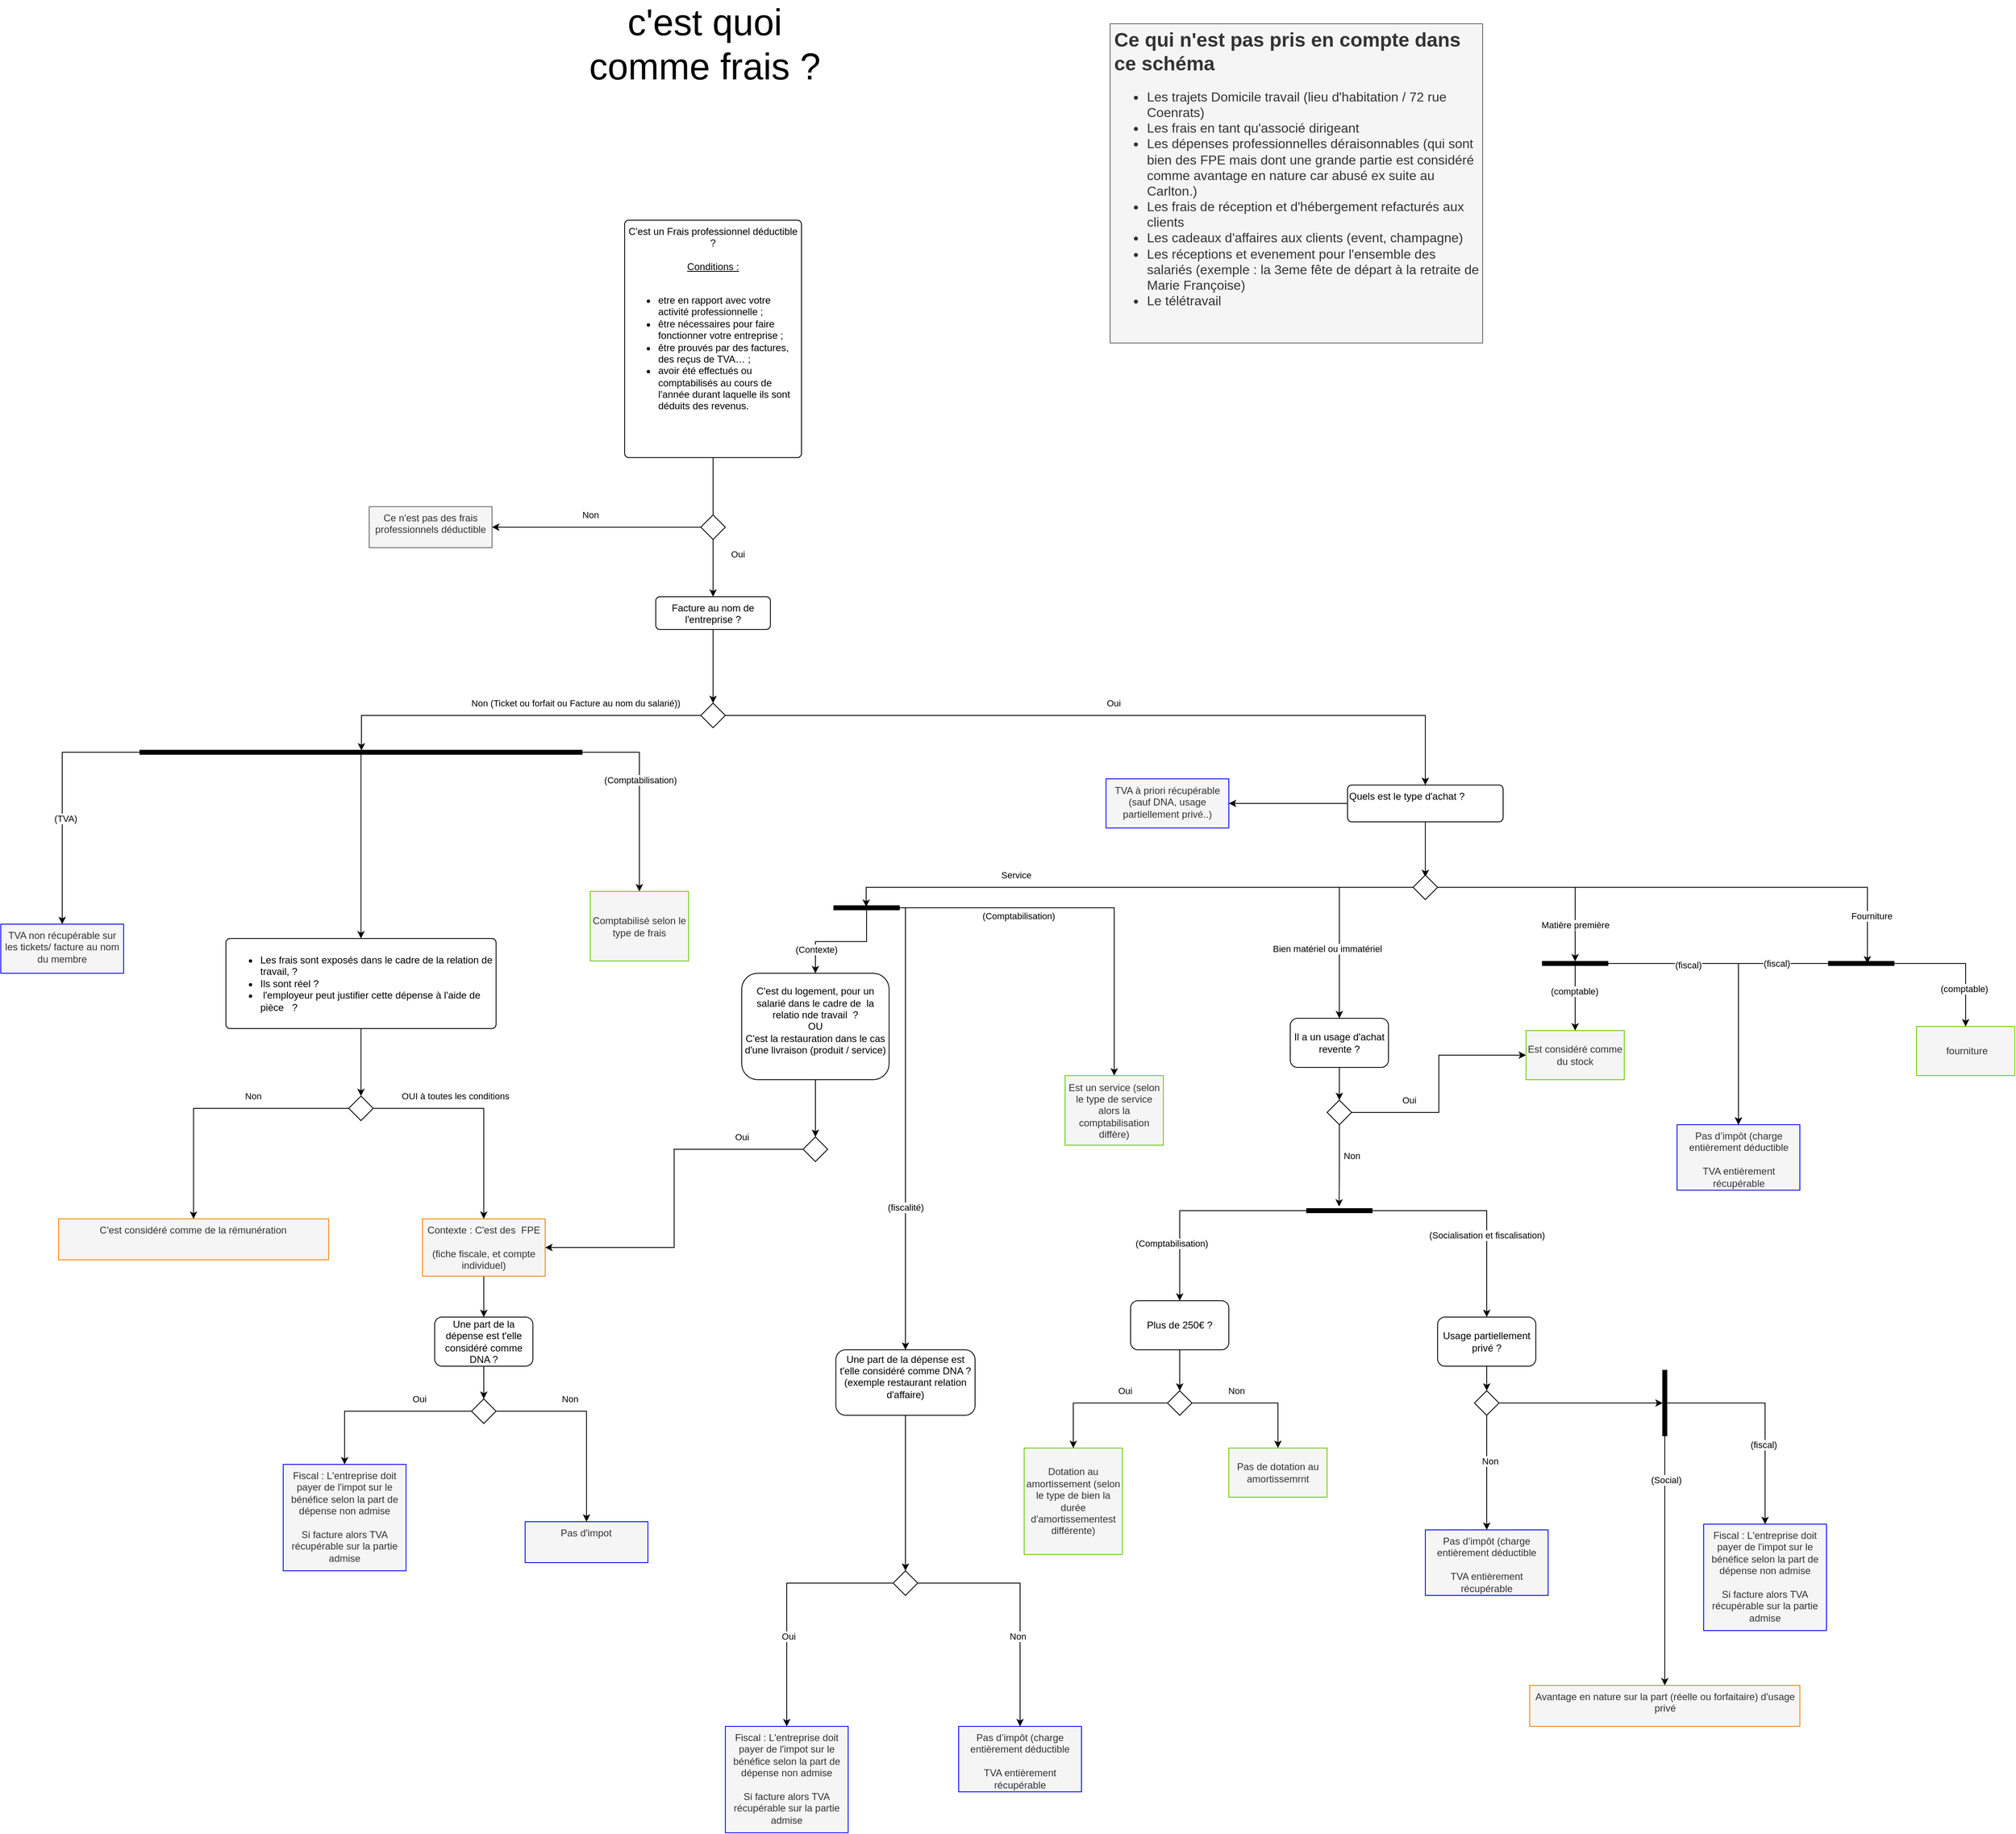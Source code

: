 <mxfile version="21.0.10" type="github">
  <diagram name="Page-1" id="Cz1DcCV8kcju5Lz9-Ll6">
    <mxGraphModel dx="3079" dy="2370" grid="1" gridSize="10" guides="1" tooltips="1" connect="1" arrows="1" fold="1" page="1" pageScale="1" pageWidth="827" pageHeight="1169" math="0" shadow="0">
      <root>
        <mxCell id="0" />
        <mxCell id="1" parent="0" />
        <mxCell id="Hf8lr7uTCe2eLLUQD9QN-1" value="&lt;font style=&quot;font-size: 45px;&quot;&gt;c&#39;est quoi comme frais ? &lt;/font&gt;" style="text;html=1;strokeColor=none;fillColor=none;align=center;verticalAlign=middle;whiteSpace=wrap;rounded=0;" vertex="1" parent="1">
          <mxGeometry x="250" y="-200" width="300" height="30" as="geometry" />
        </mxCell>
        <mxCell id="Hf8lr7uTCe2eLLUQD9QN-7" style="edgeStyle=orthogonalEdgeStyle;rounded=0;orthogonalLoop=1;jettySize=auto;html=1;entryX=0.5;entryY=0;entryDx=0;entryDy=0;" edge="1" parent="1" source="Hf8lr7uTCe2eLLUQD9QN-86" target="Hf8lr7uTCe2eLLUQD9QN-6">
          <mxGeometry relative="1" as="geometry" />
        </mxCell>
        <mxCell id="Hf8lr7uTCe2eLLUQD9QN-42" style="edgeStyle=orthogonalEdgeStyle;rounded=0;orthogonalLoop=1;jettySize=auto;html=1;exitX=1;exitY=0.5;exitDx=0;exitDy=0;" edge="1" parent="1" source="Hf8lr7uTCe2eLLUQD9QN-3" target="Hf8lr7uTCe2eLLUQD9QN-41">
          <mxGeometry relative="1" as="geometry" />
        </mxCell>
        <mxCell id="Hf8lr7uTCe2eLLUQD9QN-43" value="Oui" style="edgeLabel;html=1;align=center;verticalAlign=middle;resizable=0;points=[];" vertex="1" connectable="0" parent="Hf8lr7uTCe2eLLUQD9QN-42">
          <mxGeometry x="0.007" y="3" relative="1" as="geometry">
            <mxPoint y="-12" as="offset" />
          </mxGeometry>
        </mxCell>
        <mxCell id="Hf8lr7uTCe2eLLUQD9QN-3" value="" style="rhombus;" vertex="1" parent="1">
          <mxGeometry x="395" y="620" width="30" height="30" as="geometry" />
        </mxCell>
        <mxCell id="Hf8lr7uTCe2eLLUQD9QN-22" value="" style="edgeStyle=orthogonalEdgeStyle;rounded=0;orthogonalLoop=1;jettySize=auto;html=1;" edge="1" parent="1" source="Hf8lr7uTCe2eLLUQD9QN-4" target="Hf8lr7uTCe2eLLUQD9QN-3">
          <mxGeometry relative="1" as="geometry" />
        </mxCell>
        <mxCell id="Hf8lr7uTCe2eLLUQD9QN-4" value="Facture au nom de l&#39;entreprise ?" style="html=1;align=center;verticalAlign=top;rounded=1;absoluteArcSize=1;arcSize=10;dashed=0;whiteSpace=wrap;" vertex="1" parent="1">
          <mxGeometry x="340" y="490" width="140" height="40" as="geometry" />
        </mxCell>
        <mxCell id="Hf8lr7uTCe2eLLUQD9QN-11" value="" style="edgeStyle=orthogonalEdgeStyle;rounded=0;orthogonalLoop=1;jettySize=auto;html=1;" edge="1" parent="1" source="Hf8lr7uTCe2eLLUQD9QN-6" target="Hf8lr7uTCe2eLLUQD9QN-10">
          <mxGeometry relative="1" as="geometry" />
        </mxCell>
        <mxCell id="Hf8lr7uTCe2eLLUQD9QN-6" value="&lt;div align=&quot;left&quot;&gt;&lt;ul&gt;&lt;li&gt;Les frais sont exposés dans le cadre de la relation de travail, ?&lt;br&gt;&lt;/li&gt;&lt;li&gt;Ils sont réel ?&lt;br&gt;&lt;/li&gt;&lt;li&gt;&amp;nbsp;l&#39;employeur peut justifier cette dépense à l&#39;aide de pièce &amp;nbsp; ? &lt;/li&gt;&lt;/ul&gt;&lt;/div&gt;" style="html=1;align=left;verticalAlign=top;rounded=1;absoluteArcSize=1;arcSize=10;dashed=0;whiteSpace=wrap;" vertex="1" parent="1">
          <mxGeometry x="-185.07" y="907.5" width="330" height="110" as="geometry" />
        </mxCell>
        <mxCell id="Hf8lr7uTCe2eLLUQD9QN-13" style="edgeStyle=orthogonalEdgeStyle;rounded=0;orthogonalLoop=1;jettySize=auto;html=1;exitX=0;exitY=0.5;exitDx=0;exitDy=0;" edge="1" parent="1" source="Hf8lr7uTCe2eLLUQD9QN-10" target="Hf8lr7uTCe2eLLUQD9QN-12">
          <mxGeometry relative="1" as="geometry" />
        </mxCell>
        <mxCell id="Hf8lr7uTCe2eLLUQD9QN-14" value="Non" style="edgeLabel;html=1;align=center;verticalAlign=middle;resizable=0;points=[];" vertex="1" connectable="0" parent="Hf8lr7uTCe2eLLUQD9QN-13">
          <mxGeometry x="-0.279" relative="1" as="geometry">
            <mxPoint y="-15" as="offset" />
          </mxGeometry>
        </mxCell>
        <mxCell id="Hf8lr7uTCe2eLLUQD9QN-16" style="edgeStyle=orthogonalEdgeStyle;rounded=0;orthogonalLoop=1;jettySize=auto;html=1;exitX=1;exitY=0.5;exitDx=0;exitDy=0;" edge="1" parent="1" source="Hf8lr7uTCe2eLLUQD9QN-10" target="Hf8lr7uTCe2eLLUQD9QN-15">
          <mxGeometry relative="1" as="geometry">
            <mxPoint x="-19.57" y="1130.02" as="sourcePoint" />
          </mxGeometry>
        </mxCell>
        <mxCell id="Hf8lr7uTCe2eLLUQD9QN-28" value="OUI à toutes les conditions" style="edgeLabel;html=1;align=center;verticalAlign=middle;resizable=0;points=[];" vertex="1" connectable="0" parent="Hf8lr7uTCe2eLLUQD9QN-16">
          <mxGeometry x="-0.358" relative="1" as="geometry">
            <mxPoint x="13" y="-15" as="offset" />
          </mxGeometry>
        </mxCell>
        <mxCell id="Hf8lr7uTCe2eLLUQD9QN-10" value="" style="rhombus;" vertex="1" parent="1">
          <mxGeometry x="-35.07" y="1100.02" width="30" height="30" as="geometry" />
        </mxCell>
        <mxCell id="Hf8lr7uTCe2eLLUQD9QN-12" value="&lt;div align=&quot;center&quot;&gt;C&#39;est considéré comme de la rémunération&lt;/div&gt;" style="html=1;align=center;verticalAlign=top;rounded=0;absoluteArcSize=1;arcSize=10;dashed=0;whiteSpace=wrap;shadow=0;fillColor=#f5f5f5;strokeColor=#FF8000;fontColor=#333333;" vertex="1" parent="1">
          <mxGeometry x="-389.57" y="1250.02" width="330" height="50" as="geometry" />
        </mxCell>
        <mxCell id="Hf8lr7uTCe2eLLUQD9QN-33" value="" style="edgeStyle=orthogonalEdgeStyle;rounded=0;orthogonalLoop=1;jettySize=auto;html=1;" edge="1" parent="1" source="Hf8lr7uTCe2eLLUQD9QN-15" target="Hf8lr7uTCe2eLLUQD9QN-32">
          <mxGeometry relative="1" as="geometry" />
        </mxCell>
        <mxCell id="Hf8lr7uTCe2eLLUQD9QN-15" value="&lt;div align=&quot;center&quot;&gt;Contexte : C&#39;est des&amp;nbsp; FPE&lt;/div&gt;&lt;div align=&quot;center&quot;&gt;&lt;br&gt;&lt;/div&gt;&lt;div align=&quot;center&quot;&gt;(fiche fiscale, et compte individuel)&lt;br&gt;&lt;/div&gt;" style="html=1;align=center;verticalAlign=top;rounded=0;absoluteArcSize=1;arcSize=10;dashed=0;whiteSpace=wrap;shadow=0;fillColor=#f5f5f5;fontColor=#333333;strokeColor=#FF8000;" vertex="1" parent="1">
          <mxGeometry x="54.93" y="1250.02" width="150" height="69.98" as="geometry" />
        </mxCell>
        <mxCell id="Hf8lr7uTCe2eLLUQD9QN-19" style="edgeStyle=orthogonalEdgeStyle;rounded=0;orthogonalLoop=1;jettySize=auto;html=1;exitX=0.5;exitY=1;exitDx=0;exitDy=0;" edge="1" parent="1" source="Hf8lr7uTCe2eLLUQD9QN-17" target="Hf8lr7uTCe2eLLUQD9QN-4">
          <mxGeometry relative="1" as="geometry" />
        </mxCell>
        <mxCell id="Hf8lr7uTCe2eLLUQD9QN-23" value="Oui" style="edgeLabel;html=1;align=center;verticalAlign=middle;resizable=0;points=[];" vertex="1" connectable="0" parent="Hf8lr7uTCe2eLLUQD9QN-19">
          <mxGeometry x="0.387" y="-2" relative="1" as="geometry">
            <mxPoint x="32" as="offset" />
          </mxGeometry>
        </mxCell>
        <mxCell id="Hf8lr7uTCe2eLLUQD9QN-17" value="&lt;div&gt;C&#39;est un Frais professionnel déductible ?&lt;/div&gt;&lt;div&gt;&lt;br&gt;&lt;/div&gt;&lt;div&gt;&lt;u&gt;Conditions :&lt;/u&gt;&lt;/div&gt;&lt;div align=&quot;left&quot;&gt;&lt;u&gt;&lt;br&gt;&lt;/u&gt;&lt;/div&gt;&lt;div align=&quot;left&quot;&gt;&lt;ul&gt;&lt;li&gt;etre en rapport avec votre activité professionnelle&amp;nbsp;;&lt;/li&gt;&lt;li&gt;être nécessaires pour faire fonctionner votre entreprise&amp;nbsp;;&lt;/li&gt;&lt;li&gt;être prouvés par des factures, des reçus de TVA…&amp;nbsp;;&lt;/li&gt;&lt;li&gt;avoir été effectués ou comptabilisés au cours de l&#39;année durant laquelle ils sont déduits des revenus.&lt;/li&gt;&lt;/ul&gt;&lt;/div&gt;&lt;div&gt;&lt;br&gt;&lt;/div&gt;&lt;div&gt;&lt;br&gt;&lt;/div&gt;&lt;div&gt;&lt;br&gt;&lt;/div&gt;" style="html=1;align=center;verticalAlign=top;rounded=1;absoluteArcSize=1;arcSize=10;dashed=0;whiteSpace=wrap;" vertex="1" parent="1">
          <mxGeometry x="302" y="30" width="216" height="290" as="geometry" />
        </mxCell>
        <mxCell id="Hf8lr7uTCe2eLLUQD9QN-25" value="" style="edgeStyle=orthogonalEdgeStyle;rounded=0;orthogonalLoop=1;jettySize=auto;html=1;" edge="1" parent="1" source="Hf8lr7uTCe2eLLUQD9QN-21" target="Hf8lr7uTCe2eLLUQD9QN-24">
          <mxGeometry relative="1" as="geometry" />
        </mxCell>
        <mxCell id="Hf8lr7uTCe2eLLUQD9QN-26" value="Non" style="edgeLabel;html=1;align=center;verticalAlign=middle;resizable=0;points=[];" vertex="1" connectable="0" parent="Hf8lr7uTCe2eLLUQD9QN-25">
          <mxGeometry x="0.098" y="1" relative="1" as="geometry">
            <mxPoint x="5" y="-16" as="offset" />
          </mxGeometry>
        </mxCell>
        <mxCell id="Hf8lr7uTCe2eLLUQD9QN-21" value="" style="rhombus;" vertex="1" parent="1">
          <mxGeometry x="395" y="390" width="30" height="30" as="geometry" />
        </mxCell>
        <mxCell id="Hf8lr7uTCe2eLLUQD9QN-24" value="Ce n&#39;est pas des frais professionnels déductible" style="html=1;align=center;verticalAlign=top;rounded=0;absoluteArcSize=1;arcSize=10;dashed=0;whiteSpace=wrap;shadow=0;fillColor=#f5f5f5;fontColor=#333333;strokeColor=#666666;" vertex="1" parent="1">
          <mxGeometry x="-10" y="380" width="150" height="50" as="geometry" />
        </mxCell>
        <mxCell id="Hf8lr7uTCe2eLLUQD9QN-36" style="edgeStyle=orthogonalEdgeStyle;rounded=0;orthogonalLoop=1;jettySize=auto;html=1;exitX=1;exitY=0.5;exitDx=0;exitDy=0;entryX=0.5;entryY=0;entryDx=0;entryDy=0;" edge="1" parent="1" source="Hf8lr7uTCe2eLLUQD9QN-30" target="Hf8lr7uTCe2eLLUQD9QN-35">
          <mxGeometry relative="1" as="geometry">
            <mxPoint x="255.021" y="1550" as="targetPoint" />
          </mxGeometry>
        </mxCell>
        <mxCell id="Hf8lr7uTCe2eLLUQD9QN-40" value="Non" style="edgeLabel;html=1;align=center;verticalAlign=middle;resizable=0;points=[];" vertex="1" connectable="0" parent="Hf8lr7uTCe2eLLUQD9QN-36">
          <mxGeometry x="-0.128" y="-2" relative="1" as="geometry">
            <mxPoint x="-17" y="-17" as="offset" />
          </mxGeometry>
        </mxCell>
        <mxCell id="Hf8lr7uTCe2eLLUQD9QN-38" style="edgeStyle=orthogonalEdgeStyle;rounded=0;orthogonalLoop=1;jettySize=auto;html=1;exitX=0;exitY=0.5;exitDx=0;exitDy=0;entryX=0.5;entryY=0;entryDx=0;entryDy=0;" edge="1" parent="1" source="Hf8lr7uTCe2eLLUQD9QN-30" target="Hf8lr7uTCe2eLLUQD9QN-37">
          <mxGeometry relative="1" as="geometry" />
        </mxCell>
        <mxCell id="Hf8lr7uTCe2eLLUQD9QN-39" value="Oui" style="edgeLabel;html=1;align=center;verticalAlign=middle;resizable=0;points=[];" vertex="1" connectable="0" parent="Hf8lr7uTCe2eLLUQD9QN-38">
          <mxGeometry x="-0.414" relative="1" as="geometry">
            <mxPoint y="-15" as="offset" />
          </mxGeometry>
        </mxCell>
        <mxCell id="Hf8lr7uTCe2eLLUQD9QN-30" value="" style="rhombus;" vertex="1" parent="1">
          <mxGeometry x="114.93" y="1470" width="30" height="30" as="geometry" />
        </mxCell>
        <mxCell id="Hf8lr7uTCe2eLLUQD9QN-34" value="" style="edgeStyle=orthogonalEdgeStyle;rounded=0;orthogonalLoop=1;jettySize=auto;html=1;" edge="1" parent="1" source="Hf8lr7uTCe2eLLUQD9QN-32" target="Hf8lr7uTCe2eLLUQD9QN-30">
          <mxGeometry relative="1" as="geometry" />
        </mxCell>
        <mxCell id="Hf8lr7uTCe2eLLUQD9QN-32" value="Une part de la dépense est t&#39;elle considéré comme DNA ? " style="rounded=1;whiteSpace=wrap;html=1;" vertex="1" parent="1">
          <mxGeometry x="69.93" y="1370" width="120" height="60" as="geometry" />
        </mxCell>
        <mxCell id="Hf8lr7uTCe2eLLUQD9QN-35" value="Pas d&#39;impot" style="html=1;align=center;verticalAlign=top;rounded=0;absoluteArcSize=1;arcSize=10;dashed=0;whiteSpace=wrap;shadow=0;fillColor=#f5f5f5;fontColor=#333333;strokeColor=#0000ff;" vertex="1" parent="1">
          <mxGeometry x="180.43" y="1620" width="150" height="50" as="geometry" />
        </mxCell>
        <mxCell id="Hf8lr7uTCe2eLLUQD9QN-37" value="&lt;div align=&quot;center&quot;&gt;Fiscal : L&#39;entreprise doit payer de l&#39;impot sur le bénéfice selon la part de dépense non admise&lt;/div&gt;&lt;div align=&quot;center&quot;&gt;&lt;br&gt;&lt;/div&gt;&lt;div align=&quot;center&quot;&gt;Si facture alors TVA récupérable sur la partie admise&lt;br&gt;&lt;/div&gt;" style="html=1;align=center;verticalAlign=top;rounded=0;absoluteArcSize=1;arcSize=10;dashed=0;whiteSpace=wrap;shadow=0;fillColor=#f5f5f5;fontColor=#333333;strokeColor=#0000FF;" vertex="1" parent="1">
          <mxGeometry x="-115.07" y="1550" width="150" height="130" as="geometry" />
        </mxCell>
        <mxCell id="Hf8lr7uTCe2eLLUQD9QN-45" value="" style="edgeStyle=orthogonalEdgeStyle;rounded=0;orthogonalLoop=1;jettySize=auto;html=1;" edge="1" parent="1" source="Hf8lr7uTCe2eLLUQD9QN-41">
          <mxGeometry relative="1" as="geometry">
            <mxPoint x="1280" y="832.5" as="targetPoint" />
          </mxGeometry>
        </mxCell>
        <mxCell id="Hf8lr7uTCe2eLLUQD9QN-101" style="edgeStyle=orthogonalEdgeStyle;rounded=0;orthogonalLoop=1;jettySize=auto;html=1;exitX=0;exitY=0.5;exitDx=0;exitDy=0;entryX=1;entryY=0.5;entryDx=0;entryDy=0;" edge="1" parent="1" source="Hf8lr7uTCe2eLLUQD9QN-41" target="Hf8lr7uTCe2eLLUQD9QN-98">
          <mxGeometry relative="1" as="geometry" />
        </mxCell>
        <mxCell id="Hf8lr7uTCe2eLLUQD9QN-41" value="&lt;div align=&quot;left&quot;&gt;Quels est le type d&#39;achat ?&lt;br&gt;&lt;/div&gt;" style="html=1;align=left;verticalAlign=top;rounded=1;absoluteArcSize=1;arcSize=10;dashed=0;whiteSpace=wrap;" vertex="1" parent="1">
          <mxGeometry x="1185" y="720" width="190" height="45" as="geometry" />
        </mxCell>
        <mxCell id="Hf8lr7uTCe2eLLUQD9QN-48" style="edgeStyle=orthogonalEdgeStyle;rounded=0;orthogonalLoop=1;jettySize=auto;html=1;exitX=0;exitY=0.5;exitDx=0;exitDy=0;" edge="1" parent="1" source="Hf8lr7uTCe2eLLUQD9QN-46" target="Hf8lr7uTCe2eLLUQD9QN-47">
          <mxGeometry relative="1" as="geometry" />
        </mxCell>
        <mxCell id="Hf8lr7uTCe2eLLUQD9QN-49" value="Bien matériel ou immatériel" style="edgeLabel;html=1;align=center;verticalAlign=middle;resizable=0;points=[];" vertex="1" connectable="0" parent="Hf8lr7uTCe2eLLUQD9QN-48">
          <mxGeometry x="-0.234" relative="1" as="geometry">
            <mxPoint x="-15" y="69" as="offset" />
          </mxGeometry>
        </mxCell>
        <mxCell id="Hf8lr7uTCe2eLLUQD9QN-51" style="edgeStyle=orthogonalEdgeStyle;rounded=0;orthogonalLoop=1;jettySize=auto;html=1;exitX=0;exitY=0.5;exitDx=0;exitDy=0;entryX=0.738;entryY=0.494;entryDx=0;entryDy=0;entryPerimeter=0;" edge="1" parent="1" source="Hf8lr7uTCe2eLLUQD9QN-46" target="Hf8lr7uTCe2eLLUQD9QN-95">
          <mxGeometry relative="1" as="geometry">
            <mxPoint x="707.58" y="946.355" as="targetPoint" />
          </mxGeometry>
        </mxCell>
        <mxCell id="Hf8lr7uTCe2eLLUQD9QN-64" value="Service" style="edgeLabel;html=1;align=center;verticalAlign=middle;resizable=0;points=[];" vertex="1" connectable="0" parent="Hf8lr7uTCe2eLLUQD9QN-51">
          <mxGeometry x="0.621" y="1" relative="1" as="geometry">
            <mxPoint x="75" y="-16" as="offset" />
          </mxGeometry>
        </mxCell>
        <mxCell id="Hf8lr7uTCe2eLLUQD9QN-108" style="edgeStyle=orthogonalEdgeStyle;rounded=0;orthogonalLoop=1;jettySize=auto;html=1;exitX=1;exitY=0.5;exitDx=0;exitDy=0;entryX=0.5;entryY=0.594;entryDx=0;entryDy=0;entryPerimeter=0;" edge="1" parent="1" source="Hf8lr7uTCe2eLLUQD9QN-46" target="Hf8lr7uTCe2eLLUQD9QN-174">
          <mxGeometry relative="1" as="geometry" />
        </mxCell>
        <mxCell id="Hf8lr7uTCe2eLLUQD9QN-109" value="Fourniture" style="edgeLabel;html=1;align=center;verticalAlign=middle;resizable=0;points=[];" vertex="1" connectable="0" parent="Hf8lr7uTCe2eLLUQD9QN-108">
          <mxGeometry x="0.666" y="3" relative="1" as="geometry">
            <mxPoint x="15" y="38" as="offset" />
          </mxGeometry>
        </mxCell>
        <mxCell id="Hf8lr7uTCe2eLLUQD9QN-46" value="" style="rhombus;" vertex="1" parent="1">
          <mxGeometry x="1265" y="830" width="30" height="30" as="geometry" />
        </mxCell>
        <mxCell id="Hf8lr7uTCe2eLLUQD9QN-61" style="edgeStyle=orthogonalEdgeStyle;rounded=0;orthogonalLoop=1;jettySize=auto;html=1;exitX=0.5;exitY=1;exitDx=0;exitDy=0;entryX=0.5;entryY=0;entryDx=0;entryDy=0;" edge="1" parent="1" source="Hf8lr7uTCe2eLLUQD9QN-47" target="Hf8lr7uTCe2eLLUQD9QN-60">
          <mxGeometry relative="1" as="geometry" />
        </mxCell>
        <mxCell id="Hf8lr7uTCe2eLLUQD9QN-47" value="Il a un usage d&#39;achat revente ? " style="rounded=1;whiteSpace=wrap;html=1;" vertex="1" parent="1">
          <mxGeometry x="1115" y="1005" width="120" height="60" as="geometry" />
        </mxCell>
        <mxCell id="Hf8lr7uTCe2eLLUQD9QN-56" style="edgeStyle=orthogonalEdgeStyle;rounded=0;orthogonalLoop=1;jettySize=auto;html=1;exitX=0.5;exitY=1;exitDx=0;exitDy=0;entryX=0.5;entryY=0;entryDx=0;entryDy=0;" edge="1" parent="1" source="Hf8lr7uTCe2eLLUQD9QN-50" target="Hf8lr7uTCe2eLLUQD9QN-54">
          <mxGeometry relative="1" as="geometry" />
        </mxCell>
        <mxCell id="Hf8lr7uTCe2eLLUQD9QN-50" value="&lt;div&gt;C&#39;est du logement, pour un salarié dans le cadre de&amp;nbsp; la relatio nde travail&amp;nbsp; ? &lt;br&gt;&lt;/div&gt;&lt;div&gt;OU &lt;br&gt;&lt;/div&gt;&lt;div&gt;C&#39;est la restauration dans le cas d&#39;une livraison (produit / service) &lt;br&gt;&lt;/div&gt;&lt;div&gt;&lt;br&gt;&lt;/div&gt;" style="rounded=1;whiteSpace=wrap;html=1;" vertex="1" parent="1">
          <mxGeometry x="445" y="950" width="180" height="130" as="geometry" />
        </mxCell>
        <mxCell id="Hf8lr7uTCe2eLLUQD9QN-138" style="edgeStyle=orthogonalEdgeStyle;rounded=0;orthogonalLoop=1;jettySize=auto;html=1;entryX=1;entryY=0.5;entryDx=0;entryDy=0;" edge="1" parent="1" source="Hf8lr7uTCe2eLLUQD9QN-54" target="Hf8lr7uTCe2eLLUQD9QN-15">
          <mxGeometry relative="1" as="geometry" />
        </mxCell>
        <mxCell id="Hf8lr7uTCe2eLLUQD9QN-142" value="Oui" style="edgeLabel;html=1;align=center;verticalAlign=middle;resizable=0;points=[];" vertex="1" connectable="0" parent="Hf8lr7uTCe2eLLUQD9QN-138">
          <mxGeometry x="-0.753" y="-1" relative="1" as="geometry">
            <mxPoint x="-22" y="-14" as="offset" />
          </mxGeometry>
        </mxCell>
        <mxCell id="Hf8lr7uTCe2eLLUQD9QN-54" value="" style="rhombus;" vertex="1" parent="1">
          <mxGeometry x="520" y="1150" width="30" height="30" as="geometry" />
        </mxCell>
        <mxCell id="Hf8lr7uTCe2eLLUQD9QN-65" style="edgeStyle=orthogonalEdgeStyle;rounded=0;orthogonalLoop=1;jettySize=auto;html=1;exitX=1;exitY=0.5;exitDx=0;exitDy=0;entryX=0;entryY=0.5;entryDx=0;entryDy=0;" edge="1" parent="1" source="Hf8lr7uTCe2eLLUQD9QN-60" target="Hf8lr7uTCe2eLLUQD9QN-62">
          <mxGeometry relative="1" as="geometry" />
        </mxCell>
        <mxCell id="Hf8lr7uTCe2eLLUQD9QN-66" value="Oui" style="edgeLabel;html=1;align=center;verticalAlign=middle;resizable=0;points=[];" vertex="1" connectable="0" parent="Hf8lr7uTCe2eLLUQD9QN-65">
          <mxGeometry x="-0.365" y="-3" relative="1" as="geometry">
            <mxPoint x="-20" y="-18" as="offset" />
          </mxGeometry>
        </mxCell>
        <mxCell id="Hf8lr7uTCe2eLLUQD9QN-71" style="edgeStyle=orthogonalEdgeStyle;rounded=0;orthogonalLoop=1;jettySize=auto;html=1;exitX=0.5;exitY=1;exitDx=0;exitDy=0;entryX=1.489;entryY=0.496;entryDx=0;entryDy=0;entryPerimeter=0;" edge="1" parent="1" source="Hf8lr7uTCe2eLLUQD9QN-60" target="Hf8lr7uTCe2eLLUQD9QN-72">
          <mxGeometry relative="1" as="geometry">
            <mxPoint x="1175" y="1225" as="targetPoint" />
          </mxGeometry>
        </mxCell>
        <mxCell id="Hf8lr7uTCe2eLLUQD9QN-73" value="Non" style="edgeLabel;html=1;align=center;verticalAlign=middle;resizable=0;points=[];" vertex="1" connectable="0" parent="Hf8lr7uTCe2eLLUQD9QN-71">
          <mxGeometry x="-0.257" y="-2" relative="1" as="geometry">
            <mxPoint x="17" as="offset" />
          </mxGeometry>
        </mxCell>
        <mxCell id="Hf8lr7uTCe2eLLUQD9QN-60" value="" style="rhombus;" vertex="1" parent="1">
          <mxGeometry x="1160" y="1105" width="30" height="30" as="geometry" />
        </mxCell>
        <mxCell id="Hf8lr7uTCe2eLLUQD9QN-62" value="Est considéré comme du stock" style="rounded=0;whiteSpace=wrap;html=1;fillColor=#f5f5f5;fontColor=#333333;strokeColor=#66CC00;" vertex="1" parent="1">
          <mxGeometry x="1403" y="1020" width="120" height="60" as="geometry" />
        </mxCell>
        <mxCell id="Hf8lr7uTCe2eLLUQD9QN-113" style="edgeStyle=orthogonalEdgeStyle;rounded=0;orthogonalLoop=1;jettySize=auto;html=1;" edge="1" parent="1" source="Hf8lr7uTCe2eLLUQD9QN-72" target="Hf8lr7uTCe2eLLUQD9QN-112">
          <mxGeometry relative="1" as="geometry" />
        </mxCell>
        <mxCell id="Hf8lr7uTCe2eLLUQD9QN-127" value="(Comptabilisation)" style="edgeLabel;html=1;align=center;verticalAlign=middle;resizable=0;points=[];" vertex="1" connectable="0" parent="Hf8lr7uTCe2eLLUQD9QN-113">
          <mxGeometry x="-0.596" y="1" relative="1" as="geometry">
            <mxPoint x="-112" y="39" as="offset" />
          </mxGeometry>
        </mxCell>
        <mxCell id="Hf8lr7uTCe2eLLUQD9QN-115" style="edgeStyle=orthogonalEdgeStyle;rounded=0;orthogonalLoop=1;jettySize=auto;html=1;entryX=0.5;entryY=0;entryDx=0;entryDy=0;" edge="1" parent="1" source="Hf8lr7uTCe2eLLUQD9QN-72" target="Hf8lr7uTCe2eLLUQD9QN-114">
          <mxGeometry relative="1" as="geometry" />
        </mxCell>
        <mxCell id="Hf8lr7uTCe2eLLUQD9QN-128" value="(Socialisation et fiscalisation)" style="edgeLabel;html=1;align=center;verticalAlign=middle;resizable=0;points=[];" vertex="1" connectable="0" parent="Hf8lr7uTCe2eLLUQD9QN-115">
          <mxGeometry x="-0.346" y="4" relative="1" as="geometry">
            <mxPoint x="51" y="34" as="offset" />
          </mxGeometry>
        </mxCell>
        <mxCell id="Hf8lr7uTCe2eLLUQD9QN-72" value="" style="html=1;points=[];perimeter=orthogonalPerimeter;fillColor=strokeColor;rotation=-90;" vertex="1" parent="1">
          <mxGeometry x="1172.5" y="1200" width="5" height="80" as="geometry" />
        </mxCell>
        <mxCell id="Hf8lr7uTCe2eLLUQD9QN-87" value="" style="edgeStyle=orthogonalEdgeStyle;rounded=0;orthogonalLoop=1;jettySize=auto;html=1;entryX=0.933;entryY=0.501;entryDx=0;entryDy=0;entryPerimeter=0;" edge="1" parent="1" source="Hf8lr7uTCe2eLLUQD9QN-3" target="Hf8lr7uTCe2eLLUQD9QN-86">
          <mxGeometry relative="1" as="geometry">
            <mxPoint x="395" y="635" as="sourcePoint" />
            <mxPoint x="135" y="705" as="targetPoint" />
          </mxGeometry>
        </mxCell>
        <mxCell id="Hf8lr7uTCe2eLLUQD9QN-88" value="Non (Ticket ou forfait ou Facture au nom du salarié))" style="edgeLabel;html=1;align=center;verticalAlign=middle;resizable=0;points=[];" vertex="1" connectable="0" parent="Hf8lr7uTCe2eLLUQD9QN-87">
          <mxGeometry x="-0.563" y="-2" relative="1" as="geometry">
            <mxPoint x="-53" y="-13" as="offset" />
          </mxGeometry>
        </mxCell>
        <mxCell id="Hf8lr7uTCe2eLLUQD9QN-133" style="edgeStyle=orthogonalEdgeStyle;rounded=0;orthogonalLoop=1;jettySize=auto;html=1;" edge="1" parent="1" source="Hf8lr7uTCe2eLLUQD9QN-86" target="Hf8lr7uTCe2eLLUQD9QN-132">
          <mxGeometry relative="1" as="geometry" />
        </mxCell>
        <mxCell id="Hf8lr7uTCe2eLLUQD9QN-136" value="(Comptabilisation)" style="edgeLabel;html=1;align=center;verticalAlign=middle;resizable=0;points=[];" vertex="1" connectable="0" parent="Hf8lr7uTCe2eLLUQD9QN-133">
          <mxGeometry x="-0.134" y="1" relative="1" as="geometry">
            <mxPoint as="offset" />
          </mxGeometry>
        </mxCell>
        <mxCell id="Hf8lr7uTCe2eLLUQD9QN-135" style="edgeStyle=orthogonalEdgeStyle;rounded=0;orthogonalLoop=1;jettySize=auto;html=1;" edge="1" parent="1" source="Hf8lr7uTCe2eLLUQD9QN-86" target="Hf8lr7uTCe2eLLUQD9QN-89">
          <mxGeometry relative="1" as="geometry" />
        </mxCell>
        <mxCell id="Hf8lr7uTCe2eLLUQD9QN-137" value="(TVA)" style="edgeLabel;html=1;align=center;verticalAlign=middle;resizable=0;points=[];" vertex="1" connectable="0" parent="Hf8lr7uTCe2eLLUQD9QN-135">
          <mxGeometry x="0.155" y="4" relative="1" as="geometry">
            <mxPoint as="offset" />
          </mxGeometry>
        </mxCell>
        <mxCell id="Hf8lr7uTCe2eLLUQD9QN-86" value="" style="html=1;points=[];perimeter=orthogonalPerimeter;fillColor=strokeColor;rotation=-90;" vertex="1" parent="1">
          <mxGeometry x="-22.57" y="410" width="5" height="540" as="geometry" />
        </mxCell>
        <mxCell id="Hf8lr7uTCe2eLLUQD9QN-89" value="&lt;div align=&quot;center&quot;&gt;TVA non récupérable sur les tickets/ facture au nom du membre&lt;br&gt;&lt;/div&gt;" style="html=1;align=center;verticalAlign=top;rounded=0;absoluteArcSize=1;arcSize=10;dashed=0;whiteSpace=wrap;shadow=0;fillColor=#f5f5f5;fontColor=#333333;strokeColor=#0000FF;" vertex="1" parent="1">
          <mxGeometry x="-460" y="890" width="150" height="60" as="geometry" />
        </mxCell>
        <mxCell id="Hf8lr7uTCe2eLLUQD9QN-96" value="" style="edgeStyle=orthogonalEdgeStyle;rounded=0;orthogonalLoop=1;jettySize=auto;html=1;" edge="1" parent="1" source="Hf8lr7uTCe2eLLUQD9QN-95" target="Hf8lr7uTCe2eLLUQD9QN-50">
          <mxGeometry relative="1" as="geometry" />
        </mxCell>
        <mxCell id="Hf8lr7uTCe2eLLUQD9QN-97" value="(Contexte)" style="edgeLabel;html=1;align=center;verticalAlign=middle;resizable=0;points=[];" vertex="1" connectable="0" parent="Hf8lr7uTCe2eLLUQD9QN-96">
          <mxGeometry x="-0.233" y="-1" relative="1" as="geometry">
            <mxPoint x="-47" y="10" as="offset" />
          </mxGeometry>
        </mxCell>
        <mxCell id="Hf8lr7uTCe2eLLUQD9QN-103" style="edgeStyle=orthogonalEdgeStyle;rounded=0;orthogonalLoop=1;jettySize=auto;html=1;" edge="1" parent="1" source="Hf8lr7uTCe2eLLUQD9QN-95" target="Hf8lr7uTCe2eLLUQD9QN-102">
          <mxGeometry relative="1" as="geometry" />
        </mxCell>
        <mxCell id="Hf8lr7uTCe2eLLUQD9QN-104" value="(Comptabilisation)" style="edgeLabel;html=1;align=center;verticalAlign=middle;resizable=0;points=[];" vertex="1" connectable="0" parent="Hf8lr7uTCe2eLLUQD9QN-103">
          <mxGeometry x="-0.355" relative="1" as="geometry">
            <mxPoint x="-6" y="10" as="offset" />
          </mxGeometry>
        </mxCell>
        <mxCell id="Hf8lr7uTCe2eLLUQD9QN-147" style="edgeStyle=orthogonalEdgeStyle;rounded=0;orthogonalLoop=1;jettySize=auto;html=1;" edge="1" parent="1" source="Hf8lr7uTCe2eLLUQD9QN-95" target="Hf8lr7uTCe2eLLUQD9QN-139">
          <mxGeometry relative="1" as="geometry">
            <Array as="points">
              <mxPoint x="645" y="870" />
            </Array>
          </mxGeometry>
        </mxCell>
        <mxCell id="Hf8lr7uTCe2eLLUQD9QN-148" value="(fiscalité)" style="edgeLabel;html=1;align=center;verticalAlign=middle;resizable=0;points=[];" vertex="1" connectable="0" parent="Hf8lr7uTCe2eLLUQD9QN-147">
          <mxGeometry x="0.363" relative="1" as="geometry">
            <mxPoint as="offset" />
          </mxGeometry>
        </mxCell>
        <mxCell id="Hf8lr7uTCe2eLLUQD9QN-95" value="" style="html=1;points=[];perimeter=orthogonalPerimeter;fillColor=strokeColor;rotation=-90;" vertex="1" parent="1">
          <mxGeometry x="595" y="830" width="5" height="80" as="geometry" />
        </mxCell>
        <mxCell id="Hf8lr7uTCe2eLLUQD9QN-98" value="&lt;div align=&quot;center&quot;&gt;TVA à priori récupérable (sauf DNA, usage partiellement privé..)&lt;br&gt;&lt;/div&gt;" style="html=1;align=center;verticalAlign=top;rounded=0;absoluteArcSize=1;arcSize=10;dashed=0;whiteSpace=wrap;shadow=0;fillColor=#f5f5f5;fontColor=#333333;strokeColor=#0000FF;" vertex="1" parent="1">
          <mxGeometry x="890" y="712.5" width="150" height="60" as="geometry" />
        </mxCell>
        <mxCell id="Hf8lr7uTCe2eLLUQD9QN-102" value="Est un service (selon le type de service alors la comptabilisation diffère)" style="rounded=0;whiteSpace=wrap;html=1;fillColor=#f5f5f5;fontColor=#333333;strokeColor=#66CC00;" vertex="1" parent="1">
          <mxGeometry x="840" y="1075" width="120" height="85" as="geometry" />
        </mxCell>
        <mxCell id="Hf8lr7uTCe2eLLUQD9QN-107" value="&amp;nbsp;fourniture" style="rounded=0;whiteSpace=wrap;html=1;fillColor=#f5f5f5;fontColor=#333333;strokeColor=#66CC00;" vertex="1" parent="1">
          <mxGeometry x="1880" y="1015" width="120" height="60" as="geometry" />
        </mxCell>
        <mxCell id="Hf8lr7uTCe2eLLUQD9QN-117" style="edgeStyle=orthogonalEdgeStyle;rounded=0;orthogonalLoop=1;jettySize=auto;html=1;entryX=0.5;entryY=0;entryDx=0;entryDy=0;" edge="1" parent="1" source="Hf8lr7uTCe2eLLUQD9QN-112" target="Hf8lr7uTCe2eLLUQD9QN-116">
          <mxGeometry relative="1" as="geometry" />
        </mxCell>
        <mxCell id="Hf8lr7uTCe2eLLUQD9QN-112" value="Plus de 250€ ?" style="rounded=1;whiteSpace=wrap;html=1;" vertex="1" parent="1">
          <mxGeometry x="920" y="1350" width="120" height="60" as="geometry" />
        </mxCell>
        <mxCell id="Hf8lr7uTCe2eLLUQD9QN-120" value="" style="edgeStyle=orthogonalEdgeStyle;rounded=0;orthogonalLoop=1;jettySize=auto;html=1;" edge="1" parent="1" source="Hf8lr7uTCe2eLLUQD9QN-114" target="Hf8lr7uTCe2eLLUQD9QN-118">
          <mxGeometry relative="1" as="geometry" />
        </mxCell>
        <mxCell id="Hf8lr7uTCe2eLLUQD9QN-114" value="Usage partiellement privé ? " style="rounded=1;whiteSpace=wrap;html=1;" vertex="1" parent="1">
          <mxGeometry x="1295" y="1370" width="120" height="60" as="geometry" />
        </mxCell>
        <mxCell id="Hf8lr7uTCe2eLLUQD9QN-123" style="edgeStyle=orthogonalEdgeStyle;rounded=0;orthogonalLoop=1;jettySize=auto;html=1;" edge="1" parent="1" source="Hf8lr7uTCe2eLLUQD9QN-116" target="Hf8lr7uTCe2eLLUQD9QN-121">
          <mxGeometry relative="1" as="geometry" />
        </mxCell>
        <mxCell id="Hf8lr7uTCe2eLLUQD9QN-126" value="Oui" style="edgeLabel;html=1;align=center;verticalAlign=middle;resizable=0;points=[];" vertex="1" connectable="0" parent="Hf8lr7uTCe2eLLUQD9QN-123">
          <mxGeometry x="-0.376" relative="1" as="geometry">
            <mxPoint x="1" y="-15" as="offset" />
          </mxGeometry>
        </mxCell>
        <mxCell id="Hf8lr7uTCe2eLLUQD9QN-124" style="edgeStyle=orthogonalEdgeStyle;rounded=0;orthogonalLoop=1;jettySize=auto;html=1;entryX=0.5;entryY=0;entryDx=0;entryDy=0;" edge="1" parent="1" source="Hf8lr7uTCe2eLLUQD9QN-116" target="Hf8lr7uTCe2eLLUQD9QN-122">
          <mxGeometry relative="1" as="geometry" />
        </mxCell>
        <mxCell id="Hf8lr7uTCe2eLLUQD9QN-125" value="Non" style="edgeLabel;html=1;align=center;verticalAlign=middle;resizable=0;points=[];" vertex="1" connectable="0" parent="Hf8lr7uTCe2eLLUQD9QN-124">
          <mxGeometry x="-0.331" y="-2" relative="1" as="geometry">
            <mxPoint y="-17" as="offset" />
          </mxGeometry>
        </mxCell>
        <mxCell id="Hf8lr7uTCe2eLLUQD9QN-116" value="" style="rhombus;" vertex="1" parent="1">
          <mxGeometry x="965" y="1460" width="30" height="30" as="geometry" />
        </mxCell>
        <mxCell id="Hf8lr7uTCe2eLLUQD9QN-155" style="edgeStyle=orthogonalEdgeStyle;rounded=0;orthogonalLoop=1;jettySize=auto;html=1;" edge="1" parent="1" source="Hf8lr7uTCe2eLLUQD9QN-118" target="Hf8lr7uTCe2eLLUQD9QN-154">
          <mxGeometry relative="1" as="geometry" />
        </mxCell>
        <mxCell id="Hf8lr7uTCe2eLLUQD9QN-156" value="Non" style="edgeLabel;html=1;align=center;verticalAlign=middle;resizable=0;points=[];" vertex="1" connectable="0" parent="Hf8lr7uTCe2eLLUQD9QN-155">
          <mxGeometry x="-0.205" y="4" relative="1" as="geometry">
            <mxPoint as="offset" />
          </mxGeometry>
        </mxCell>
        <mxCell id="Hf8lr7uTCe2eLLUQD9QN-158" style="edgeStyle=orthogonalEdgeStyle;rounded=0;orthogonalLoop=1;jettySize=auto;html=1;" edge="1" parent="1" source="Hf8lr7uTCe2eLLUQD9QN-118" target="Hf8lr7uTCe2eLLUQD9QN-157">
          <mxGeometry relative="1" as="geometry" />
        </mxCell>
        <mxCell id="Hf8lr7uTCe2eLLUQD9QN-118" value="" style="rhombus;" vertex="1" parent="1">
          <mxGeometry x="1340" y="1460" width="30" height="30" as="geometry" />
        </mxCell>
        <mxCell id="Hf8lr7uTCe2eLLUQD9QN-121" value="Dotation au amortissement (selon le type de bien la durée d&#39;amortissementest différente)" style="rounded=0;whiteSpace=wrap;html=1;fillColor=#f5f5f5;fontColor=#333333;strokeColor=#66CC00;" vertex="1" parent="1">
          <mxGeometry x="790" y="1530" width="120" height="130" as="geometry" />
        </mxCell>
        <mxCell id="Hf8lr7uTCe2eLLUQD9QN-122" value="Pas de dotation au amortissemrnt" style="rounded=0;whiteSpace=wrap;html=1;fillColor=#f5f5f5;fontColor=#333333;strokeColor=#66CC00;" vertex="1" parent="1">
          <mxGeometry x="1040" y="1530" width="120" height="60" as="geometry" />
        </mxCell>
        <mxCell id="Hf8lr7uTCe2eLLUQD9QN-129" value="&lt;h1 align=&quot;left&quot;&gt;Ce qui n&#39;est pas pris en compte dans ce schéma&lt;br&gt;&lt;/h1&gt;&lt;ul style=&quot;font-size: 16px;&quot;&gt;&lt;li&gt;Les trajets Domicile travail (lieu d&#39;habitation / 72 rue Coenrats)&lt;/li&gt;&lt;li&gt;Les frais en tant qu&#39;associé dirigeant&lt;/li&gt;&lt;li&gt;Les dépenses professionnelles déraisonnables (qui sont bien des FPE mais dont une grande partie est considéré comme avantage en nature car abusé ex suite au Carlton.)&amp;nbsp;&lt;/li&gt;&lt;li&gt;Les frais de réception et d&#39;hébergement refacturés aux clients &lt;br&gt;&lt;/li&gt;&lt;li&gt;Les cadeaux d&#39;affaires aux clients (event, champagne)&lt;/li&gt;&lt;li&gt;Les réceptions et evenement pour l&#39;ensemble des salariés (exemple : la 3eme fête de départ à la retraite de Marie Françoise) &lt;br&gt;&lt;/li&gt;&lt;li&gt;Le télétravail&lt;br&gt;&lt;/li&gt;&lt;/ul&gt;" style="text;html=1;strokeColor=#666666;fillColor=#f5f5f5;spacing=5;spacingTop=-20;whiteSpace=wrap;overflow=hidden;rounded=0;fontColor=#333333;" vertex="1" parent="1">
          <mxGeometry x="895" y="-210" width="455" height="390" as="geometry" />
        </mxCell>
        <mxCell id="Hf8lr7uTCe2eLLUQD9QN-132" value="Comptabilisé selon le type de frais" style="rounded=0;whiteSpace=wrap;html=1;fillColor=#f5f5f5;fontColor=#333333;strokeColor=#66CC00;" vertex="1" parent="1">
          <mxGeometry x="260" y="850" width="120" height="85" as="geometry" />
        </mxCell>
        <mxCell id="Hf8lr7uTCe2eLLUQD9QN-145" style="edgeStyle=orthogonalEdgeStyle;rounded=0;orthogonalLoop=1;jettySize=auto;html=1;" edge="1" parent="1" source="Hf8lr7uTCe2eLLUQD9QN-139" target="Hf8lr7uTCe2eLLUQD9QN-144">
          <mxGeometry relative="1" as="geometry" />
        </mxCell>
        <mxCell id="Hf8lr7uTCe2eLLUQD9QN-139" value="&lt;div&gt;Une part de la dépense est t&#39;elle considéré comme DNA ?(exemple restaurant relation d&#39;affaire)&lt;br&gt;&lt;/div&gt;&lt;div&gt;&lt;br&gt;&lt;/div&gt;" style="rounded=1;whiteSpace=wrap;html=1;" vertex="1" parent="1">
          <mxGeometry x="560" y="1410" width="170" height="80" as="geometry" />
        </mxCell>
        <mxCell id="Hf8lr7uTCe2eLLUQD9QN-149" style="edgeStyle=orthogonalEdgeStyle;rounded=0;orthogonalLoop=1;jettySize=auto;html=1;" edge="1" parent="1" source="Hf8lr7uTCe2eLLUQD9QN-144" target="Hf8lr7uTCe2eLLUQD9QN-146">
          <mxGeometry relative="1" as="geometry" />
        </mxCell>
        <mxCell id="Hf8lr7uTCe2eLLUQD9QN-152" value="Oui" style="edgeLabel;html=1;align=center;verticalAlign=middle;resizable=0;points=[];" vertex="1" connectable="0" parent="Hf8lr7uTCe2eLLUQD9QN-149">
          <mxGeometry x="0.275" y="2" relative="1" as="geometry">
            <mxPoint as="offset" />
          </mxGeometry>
        </mxCell>
        <mxCell id="Hf8lr7uTCe2eLLUQD9QN-151" style="edgeStyle=orthogonalEdgeStyle;rounded=0;orthogonalLoop=1;jettySize=auto;html=1;" edge="1" parent="1" source="Hf8lr7uTCe2eLLUQD9QN-144" target="Hf8lr7uTCe2eLLUQD9QN-150">
          <mxGeometry relative="1" as="geometry" />
        </mxCell>
        <mxCell id="Hf8lr7uTCe2eLLUQD9QN-153" value="Non" style="edgeLabel;html=1;align=center;verticalAlign=middle;resizable=0;points=[];" vertex="1" connectable="0" parent="Hf8lr7uTCe2eLLUQD9QN-151">
          <mxGeometry x="0.268" y="-3" relative="1" as="geometry">
            <mxPoint as="offset" />
          </mxGeometry>
        </mxCell>
        <mxCell id="Hf8lr7uTCe2eLLUQD9QN-144" value="" style="rhombus;" vertex="1" parent="1">
          <mxGeometry x="630" y="1680" width="30" height="30" as="geometry" />
        </mxCell>
        <mxCell id="Hf8lr7uTCe2eLLUQD9QN-146" value="&lt;div align=&quot;center&quot;&gt;Fiscal : L&#39;entreprise doit payer de l&#39;impot sur le bénéfice selon la part de dépense non admise&lt;/div&gt;&lt;div align=&quot;center&quot;&gt;&lt;br&gt;&lt;/div&gt;&lt;div align=&quot;center&quot;&gt;Si facture alors TVA récupérable sur la partie admise&lt;br&gt;&lt;/div&gt;" style="html=1;align=center;verticalAlign=top;rounded=0;absoluteArcSize=1;arcSize=10;dashed=0;whiteSpace=wrap;shadow=0;fillColor=#f5f5f5;fontColor=#333333;strokeColor=#0000FF;" vertex="1" parent="1">
          <mxGeometry x="425" y="1870" width="150" height="130" as="geometry" />
        </mxCell>
        <mxCell id="Hf8lr7uTCe2eLLUQD9QN-150" value="&lt;div&gt;Pas d’impôt (charge entièrement déductible&lt;br&gt;&lt;/div&gt;&lt;div&gt;&lt;br&gt;&lt;/div&gt;&lt;div&gt;TVA entièrement récupérable&lt;br&gt;&lt;/div&gt;" style="html=1;align=center;verticalAlign=top;rounded=0;absoluteArcSize=1;arcSize=10;dashed=0;whiteSpace=wrap;shadow=0;fillColor=#f5f5f5;fontColor=#333333;strokeColor=#0000ff;" vertex="1" parent="1">
          <mxGeometry x="710" y="1870" width="150" height="80" as="geometry" />
        </mxCell>
        <mxCell id="Hf8lr7uTCe2eLLUQD9QN-154" value="&lt;div&gt;Pas d’impôt (charge entièrement déductible&lt;br&gt;&lt;/div&gt;&lt;div&gt;&lt;br&gt;&lt;/div&gt;&lt;div&gt;TVA entièrement récupérable&lt;br&gt;&lt;/div&gt;" style="html=1;align=center;verticalAlign=top;rounded=0;absoluteArcSize=1;arcSize=10;dashed=0;whiteSpace=wrap;shadow=0;fillColor=#f5f5f5;fontColor=#333333;strokeColor=#0000ff;" vertex="1" parent="1">
          <mxGeometry x="1280" y="1630" width="150" height="80" as="geometry" />
        </mxCell>
        <mxCell id="Hf8lr7uTCe2eLLUQD9QN-162" style="edgeStyle=orthogonalEdgeStyle;rounded=0;orthogonalLoop=1;jettySize=auto;html=1;" edge="1" parent="1" source="Hf8lr7uTCe2eLLUQD9QN-157" target="Hf8lr7uTCe2eLLUQD9QN-161">
          <mxGeometry relative="1" as="geometry" />
        </mxCell>
        <mxCell id="Hf8lr7uTCe2eLLUQD9QN-163" value="(fiscal)" style="edgeLabel;html=1;align=center;verticalAlign=middle;resizable=0;points=[];" vertex="1" connectable="0" parent="Hf8lr7uTCe2eLLUQD9QN-162">
          <mxGeometry x="0.274" y="-2" relative="1" as="geometry">
            <mxPoint as="offset" />
          </mxGeometry>
        </mxCell>
        <mxCell id="Hf8lr7uTCe2eLLUQD9QN-167" style="edgeStyle=orthogonalEdgeStyle;rounded=0;orthogonalLoop=1;jettySize=auto;html=1;" edge="1" parent="1" source="Hf8lr7uTCe2eLLUQD9QN-157" target="Hf8lr7uTCe2eLLUQD9QN-164">
          <mxGeometry relative="1" as="geometry" />
        </mxCell>
        <mxCell id="Hf8lr7uTCe2eLLUQD9QN-168" value="(Social)" style="edgeLabel;html=1;align=center;verticalAlign=middle;resizable=0;points=[];" vertex="1" connectable="0" parent="Hf8lr7uTCe2eLLUQD9QN-167">
          <mxGeometry x="-0.649" y="1" relative="1" as="geometry">
            <mxPoint as="offset" />
          </mxGeometry>
        </mxCell>
        <mxCell id="Hf8lr7uTCe2eLLUQD9QN-157" value="" style="html=1;points=[];perimeter=orthogonalPerimeter;fillColor=strokeColor;" vertex="1" parent="1">
          <mxGeometry x="1570" y="1435" width="5" height="80" as="geometry" />
        </mxCell>
        <mxCell id="Hf8lr7uTCe2eLLUQD9QN-161" value="&lt;div align=&quot;center&quot;&gt;Fiscal : L&#39;entreprise doit payer de l&#39;impot sur le bénéfice selon la part de dépense non admise&lt;/div&gt;&lt;div align=&quot;center&quot;&gt;&lt;br&gt;&lt;/div&gt;&lt;div align=&quot;center&quot;&gt;Si facture alors TVA récupérable sur la partie admise&lt;br&gt;&lt;/div&gt;" style="html=1;align=center;verticalAlign=top;rounded=0;absoluteArcSize=1;arcSize=10;dashed=0;whiteSpace=wrap;shadow=0;fillColor=#f5f5f5;fontColor=#333333;strokeColor=#0000FF;" vertex="1" parent="1">
          <mxGeometry x="1620" y="1623" width="150" height="130" as="geometry" />
        </mxCell>
        <mxCell id="Hf8lr7uTCe2eLLUQD9QN-164" value="&lt;div align=&quot;center&quot;&gt;Avantage en nature sur la part (réelle ou forfaitaire) d&#39;usage privé&lt;br&gt;&lt;/div&gt;" style="html=1;align=center;verticalAlign=top;rounded=0;absoluteArcSize=1;arcSize=10;dashed=0;whiteSpace=wrap;shadow=0;fillColor=#f5f5f5;strokeColor=#FF8000;fontColor=#333333;" vertex="1" parent="1">
          <mxGeometry x="1407.5" y="1820" width="330" height="50" as="geometry" />
        </mxCell>
        <mxCell id="Hf8lr7uTCe2eLLUQD9QN-169" value="" style="edgeStyle=orthogonalEdgeStyle;rounded=0;orthogonalLoop=1;jettySize=auto;html=1;exitX=1;exitY=0.5;exitDx=0;exitDy=0;" edge="1" parent="1" source="Hf8lr7uTCe2eLLUQD9QN-46" target="Hf8lr7uTCe2eLLUQD9QN-171">
          <mxGeometry relative="1" as="geometry">
            <mxPoint x="1295" y="845" as="sourcePoint" />
            <mxPoint x="1465" y="1005" as="targetPoint" />
          </mxGeometry>
        </mxCell>
        <mxCell id="Hf8lr7uTCe2eLLUQD9QN-172" value="Matière première " style="edgeLabel;html=1;align=center;verticalAlign=middle;resizable=0;points=[];" vertex="1" connectable="0" parent="Hf8lr7uTCe2eLLUQD9QN-169">
          <mxGeometry x="0.489" y="-4" relative="1" as="geometry">
            <mxPoint x="4" y="21" as="offset" />
          </mxGeometry>
        </mxCell>
        <mxCell id="Hf8lr7uTCe2eLLUQD9QN-173" style="edgeStyle=orthogonalEdgeStyle;rounded=0;orthogonalLoop=1;jettySize=auto;html=1;entryX=0.5;entryY=0;entryDx=0;entryDy=0;" edge="1" parent="1" source="Hf8lr7uTCe2eLLUQD9QN-171" target="Hf8lr7uTCe2eLLUQD9QN-62">
          <mxGeometry relative="1" as="geometry">
            <Array as="points">
              <mxPoint x="1463" y="980" />
              <mxPoint x="1463" y="980" />
            </Array>
          </mxGeometry>
        </mxCell>
        <mxCell id="Hf8lr7uTCe2eLLUQD9QN-181" value="(comptable)" style="edgeLabel;html=1;align=center;verticalAlign=middle;resizable=0;points=[];" vertex="1" connectable="0" parent="Hf8lr7uTCe2eLLUQD9QN-173">
          <mxGeometry x="-0.218" y="-1" relative="1" as="geometry">
            <mxPoint as="offset" />
          </mxGeometry>
        </mxCell>
        <mxCell id="Hf8lr7uTCe2eLLUQD9QN-177" style="edgeStyle=orthogonalEdgeStyle;rounded=0;orthogonalLoop=1;jettySize=auto;html=1;" edge="1" parent="1" source="Hf8lr7uTCe2eLLUQD9QN-171" target="Hf8lr7uTCe2eLLUQD9QN-176">
          <mxGeometry relative="1" as="geometry" />
        </mxCell>
        <mxCell id="Hf8lr7uTCe2eLLUQD9QN-180" value="(fiscal)" style="edgeLabel;html=1;align=center;verticalAlign=middle;resizable=0;points=[];" vertex="1" connectable="0" parent="Hf8lr7uTCe2eLLUQD9QN-177">
          <mxGeometry x="-0.454" y="-2" relative="1" as="geometry">
            <mxPoint as="offset" />
          </mxGeometry>
        </mxCell>
        <mxCell id="Hf8lr7uTCe2eLLUQD9QN-171" value="" style="html=1;points=[];perimeter=orthogonalPerimeter;fillColor=strokeColor;rotation=-90;" vertex="1" parent="1">
          <mxGeometry x="1460.5" y="898" width="5" height="80" as="geometry" />
        </mxCell>
        <mxCell id="Hf8lr7uTCe2eLLUQD9QN-175" style="edgeStyle=orthogonalEdgeStyle;rounded=0;orthogonalLoop=1;jettySize=auto;html=1;" edge="1" parent="1" source="Hf8lr7uTCe2eLLUQD9QN-174" target="Hf8lr7uTCe2eLLUQD9QN-107">
          <mxGeometry relative="1" as="geometry" />
        </mxCell>
        <mxCell id="Hf8lr7uTCe2eLLUQD9QN-182" value="(comptable)" style="edgeLabel;html=1;align=center;verticalAlign=middle;resizable=0;points=[];" vertex="1" connectable="0" parent="Hf8lr7uTCe2eLLUQD9QN-175">
          <mxGeometry x="0.433" y="-2" relative="1" as="geometry">
            <mxPoint as="offset" />
          </mxGeometry>
        </mxCell>
        <mxCell id="Hf8lr7uTCe2eLLUQD9QN-178" style="edgeStyle=orthogonalEdgeStyle;rounded=0;orthogonalLoop=1;jettySize=auto;html=1;" edge="1" parent="1" source="Hf8lr7uTCe2eLLUQD9QN-174" target="Hf8lr7uTCe2eLLUQD9QN-176">
          <mxGeometry relative="1" as="geometry" />
        </mxCell>
        <mxCell id="Hf8lr7uTCe2eLLUQD9QN-179" value="(fiscal)" style="edgeLabel;html=1;align=center;verticalAlign=middle;resizable=0;points=[];" vertex="1" connectable="0" parent="Hf8lr7uTCe2eLLUQD9QN-178">
          <mxGeometry x="-0.582" relative="1" as="geometry">
            <mxPoint as="offset" />
          </mxGeometry>
        </mxCell>
        <mxCell id="Hf8lr7uTCe2eLLUQD9QN-174" value="" style="html=1;points=[];perimeter=orthogonalPerimeter;fillColor=strokeColor;rotation=-90;" vertex="1" parent="1">
          <mxGeometry x="1810" y="898" width="5" height="80" as="geometry" />
        </mxCell>
        <mxCell id="Hf8lr7uTCe2eLLUQD9QN-176" value="&lt;div&gt;Pas d’impôt (charge entièrement déductible&lt;br&gt;&lt;/div&gt;&lt;div&gt;&lt;br&gt;&lt;/div&gt;&lt;div&gt;TVA entièrement récupérable&lt;br&gt;&lt;/div&gt;" style="html=1;align=center;verticalAlign=top;rounded=0;absoluteArcSize=1;arcSize=10;dashed=0;whiteSpace=wrap;shadow=0;fillColor=#f5f5f5;fontColor=#333333;strokeColor=#0000ff;" vertex="1" parent="1">
          <mxGeometry x="1587.5" y="1135" width="150" height="80" as="geometry" />
        </mxCell>
      </root>
    </mxGraphModel>
  </diagram>
</mxfile>
